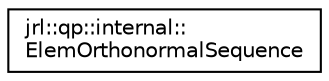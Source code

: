 digraph "Graphical Class Hierarchy"
{
 // LATEX_PDF_SIZE
  edge [fontname="Helvetica",fontsize="10",labelfontname="Helvetica",labelfontsize="10"];
  node [fontname="Helvetica",fontsize="10",shape=record];
  rankdir="LR";
  Node0 [label="jrl::qp::internal::\lElemOrthonormalSequence",height=0.2,width=0.4,color="black", fillcolor="white", style="filled",URL="$classjrl_1_1qp_1_1internal_1_1ElemOrthonormalSequence.html",tooltip=" "];
}
